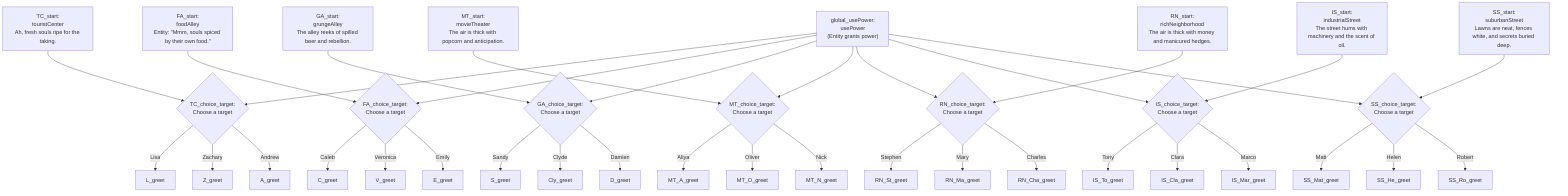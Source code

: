 flowchart TD
    %% GLOBAL NODES
    global_usePower["global_usePower:<br/>usePower<br/>(Entity grants power)"]

    %% TOURIST CENTER
    TC_start["TC_start:<br/>touristCenter<br/>Ah, fresh souls ripe for the taking."] --> TC_choice_target
    TC_choice_target{"TC_choice_target:<br/>Choose a target"} -->|Lisa| L_greet
    TC_choice_target -->|Zachary| Z_greet
    TC_choice_target -->|Andrew| A_greet
    global_usePower --> TC_choice_target


    %% FOOD ALLEY
    FA_start["FA_start:<br/>foodAlley<br/>Entity: &quot;Mmm, souls spiced by their own food.&quot;"] --> FA_choice_target
    global_usePower --> FA_choice_target
    FA_choice_target{"FA_choice_target:<br/>Choose a target"} -->|Caleb| C_greet
    FA_choice_target -->|Veronica| V_greet
    FA_choice_target -->|Emily| E_greet

    %% GRUNGE ALLEY
    GA_start["GA_start:<br/>grungeAlley<br/>The alley reeks of spilled beer and rebellion."] --> GA_choice_target
    GA_choice_target{"GA_choice_target:<br/>Choose a target"} -->|Sandy| S_greet
    GA_choice_target -->|Clyde| Cly_greet
    GA_choice_target -->|Damien| D_greet

    global_usePower --> GA_choice_target

    %% MOVIE THEATER
    MT_start["MT_start:<br/>movieTheater<br/>The air is thick with popcorn and anticipation."] --> MT_choice_target
    MT_choice_target{"MT_choice_target:<br/>Choose a target"} -->|Aliya| MT_A_greet
    MT_choice_target -->|Oliver| MT_O_greet
    MT_choice_target -->|Nick| MT_N_greet

    global_usePower --> MT_choice_target

    %% RICH NEIGHBORHOOD
    RN_start["RN_start:<br/>richNeighborhood<br/>The air is thick with money and manicured hedges."] --> RN_choice_target
    RN_choice_target{"RN_choice_target:<br/>Choose a target"} -->|Stephen| RN_St_greet
    RN_choice_target -->|Mary| RN_Ma_greet
    RN_choice_target -->|Charles| RN_Cha_greet
    global_usePower --> RN_choice_target

    %% INDUSTRIAL STREET
    IS_start["IS_start:<br/>industrialStreet<br/>The street hums with machinery and the scent of oil."] --> IS_choice_target
    IS_choice_target{"IS_choice_target:<br/>Choose a target"} -->|Tony| IS_To_greet
    IS_choice_target -->|Clara| IS_Cla_greet
    IS_choice_target -->|Marco| IS_Mar_greet
    global_usePower --> IS_choice_target

    %% SUBURBAN STREET
    SS_start["SS_start:<br/>suburbanStreet<br/>Lawns are neat, fences white, and secrets buried deep."] --> SS_choice_target
    SS_choice_target{"SS_choice_target:<br/>Choose a target"} -->|Matt| SS_Mat_greet
    SS_choice_target -->|Helen| SS_He_greet
    SS_choice_target -->|Robert| SS_Ro_greet
    global_usePower --> SS_choice_target